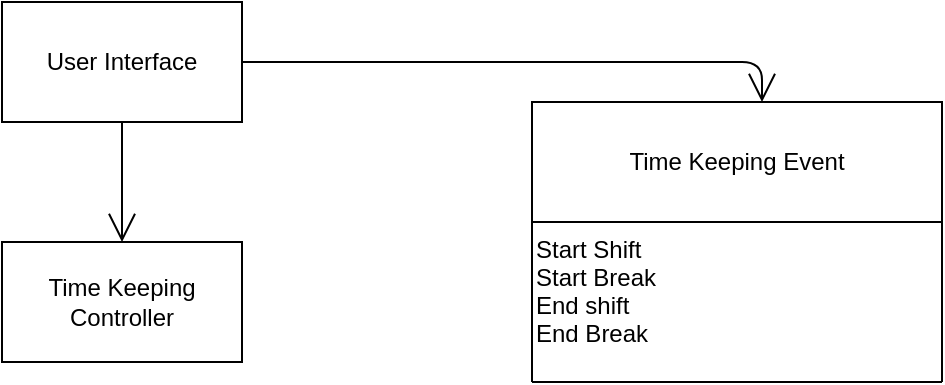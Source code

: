 <mxfile version="13.5.9" type="github">
  <diagram name="Page-1" id="e7e014a7-5840-1c2e-5031-d8a46d1fe8dd">
    <mxGraphModel dx="868" dy="401" grid="1" gridSize="10" guides="1" tooltips="1" connect="1" arrows="1" fold="1" page="1" pageScale="1" pageWidth="1169" pageHeight="826" background="#ffffff" math="0" shadow="0">
      <root>
        <mxCell id="0" />
        <mxCell id="1" parent="0" />
        <mxCell id="tegLDQ7x4PN-cwUTBF5U-41" value="User Interface" style="rounded=0;whiteSpace=wrap;html=1;" vertex="1" parent="1">
          <mxGeometry x="200" y="40" width="120" height="60" as="geometry" />
        </mxCell>
        <mxCell id="tegLDQ7x4PN-cwUTBF5U-42" value="Time Keeping Controller" style="rounded=0;whiteSpace=wrap;html=1;" vertex="1" parent="1">
          <mxGeometry x="200" y="160" width="120" height="60" as="geometry" />
        </mxCell>
        <mxCell id="tegLDQ7x4PN-cwUTBF5U-44" value="Time Keeping Event" style="rounded=0;whiteSpace=wrap;html=1;" vertex="1" parent="1">
          <mxGeometry x="465" y="90" width="205" height="60" as="geometry" />
        </mxCell>
        <mxCell id="tegLDQ7x4PN-cwUTBF5U-45" value="" style="endArrow=none;html=1;exitX=1;exitY=0.5;exitDx=0;exitDy=0;entryX=0.561;entryY=-0.033;entryDx=0;entryDy=0;entryPerimeter=0;" edge="1" parent="1" source="tegLDQ7x4PN-cwUTBF5U-41" target="tegLDQ7x4PN-cwUTBF5U-44">
          <mxGeometry width="50" height="50" relative="1" as="geometry">
            <mxPoint x="415" y="120" as="sourcePoint" />
            <mxPoint x="465" y="70" as="targetPoint" />
            <Array as="points">
              <mxPoint x="580" y="70" />
            </Array>
          </mxGeometry>
        </mxCell>
        <mxCell id="tegLDQ7x4PN-cwUTBF5U-46" value="Start Shift&#xa;Start Break&#xa;End shift&#xa;End Break" style="swimlane;fontStyle=0;align=left;verticalAlign=top;childLayout=stackLayout;horizontal=1;startSize=80;horizontalStack=0;resizeParent=1;resizeParentMax=0;resizeLast=0;collapsible=1;marginBottom=0;" vertex="1" parent="1">
          <mxGeometry x="465" y="150" width="205" height="80" as="geometry" />
        </mxCell>
        <mxCell id="tegLDQ7x4PN-cwUTBF5U-52" value="" style="endArrow=open;endFill=1;endSize=12;html=1;" edge="1" parent="1" target="tegLDQ7x4PN-cwUTBF5U-42">
          <mxGeometry width="160" relative="1" as="geometry">
            <mxPoint x="260" y="100" as="sourcePoint" />
            <mxPoint x="420" y="100" as="targetPoint" />
          </mxGeometry>
        </mxCell>
        <mxCell id="tegLDQ7x4PN-cwUTBF5U-53" value="" style="endArrow=open;endFill=1;endSize=12;html=1;" edge="1" parent="1">
          <mxGeometry width="160" relative="1" as="geometry">
            <mxPoint x="580" y="80" as="sourcePoint" />
            <mxPoint x="580" y="90" as="targetPoint" />
          </mxGeometry>
        </mxCell>
      </root>
    </mxGraphModel>
  </diagram>
</mxfile>

